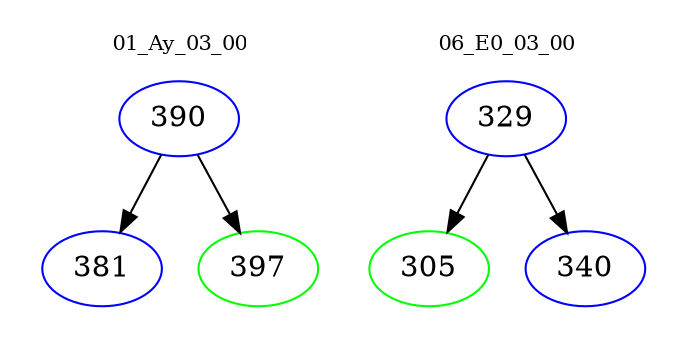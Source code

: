 digraph{
subgraph cluster_0 {
color = white
label = "01_Ay_03_00";
fontsize=10;
T0_390 [label="390", color="blue"]
T0_390 -> T0_381 [color="black"]
T0_381 [label="381", color="blue"]
T0_390 -> T0_397 [color="black"]
T0_397 [label="397", color="green"]
}
subgraph cluster_1 {
color = white
label = "06_E0_03_00";
fontsize=10;
T1_329 [label="329", color="blue"]
T1_329 -> T1_305 [color="black"]
T1_305 [label="305", color="green"]
T1_329 -> T1_340 [color="black"]
T1_340 [label="340", color="blue"]
}
}
